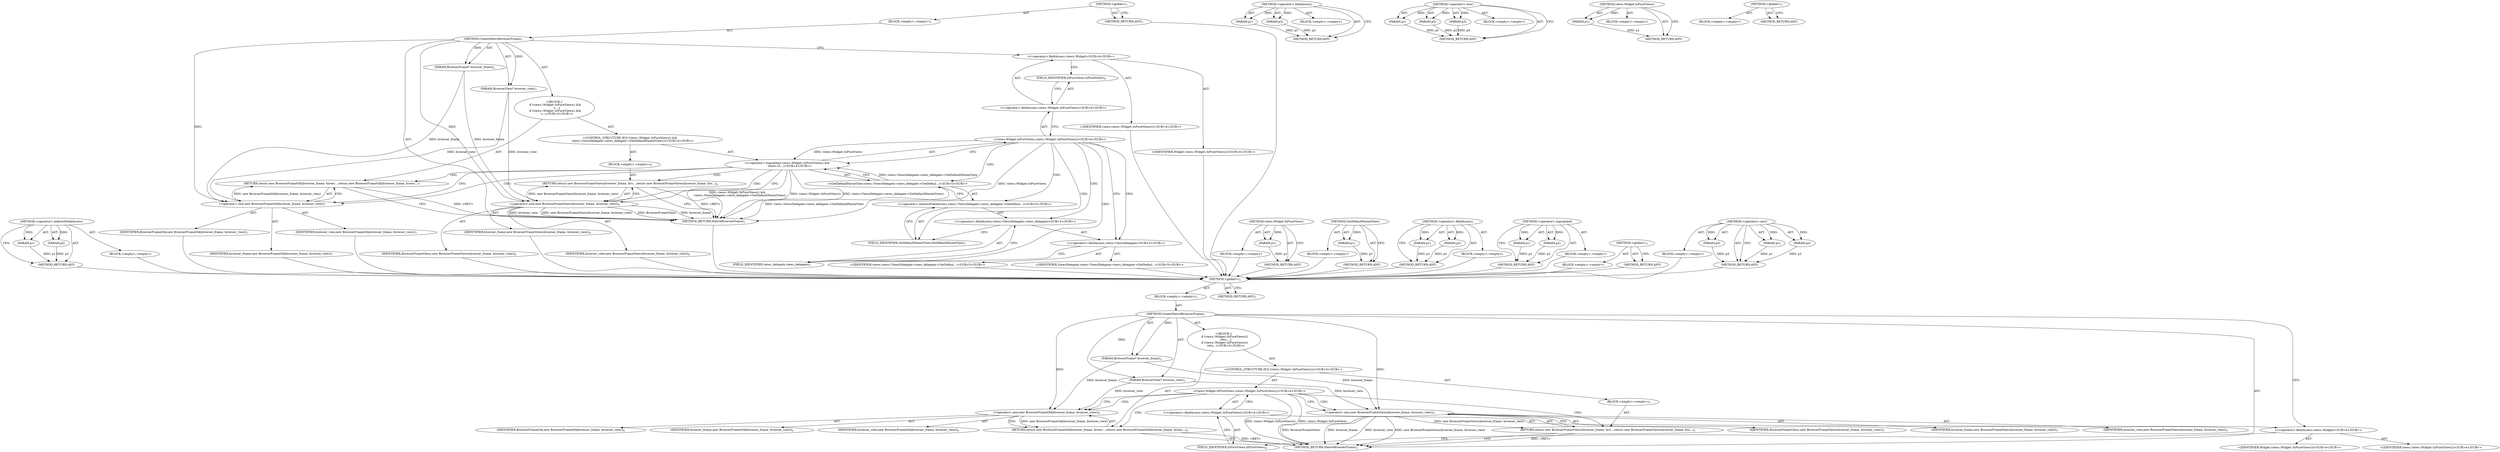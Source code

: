 digraph "&lt;operator&gt;.new" {
vulnerable_6 [label=<(METHOD,&lt;global&gt;)<SUB>1</SUB>>];
vulnerable_7 [label=<(BLOCK,&lt;empty&gt;,&lt;empty&gt;)<SUB>1</SUB>>];
vulnerable_8 [label=<(METHOD,CreateNativeBrowserFrame)<SUB>1</SUB>>];
vulnerable_9 [label=<(PARAM,BrowserFrame* browser_frame)<SUB>2</SUB>>];
vulnerable_10 [label=<(PARAM,BrowserView* browser_view)<SUB>3</SUB>>];
vulnerable_11 [label="<(BLOCK,{
  if (views::Widget::IsPureViews())
     retu...,{
  if (views::Widget::IsPureViews())
     retu...)<SUB>3</SUB>>"];
vulnerable_12 [label="<(CONTROL_STRUCTURE,IF,if (views::Widget::IsPureViews()))<SUB>4</SUB>>"];
vulnerable_13 [label="<(views.Widget.IsPureViews,views::Widget::IsPureViews())<SUB>4</SUB>>"];
vulnerable_14 [label="<(&lt;operator&gt;.fieldAccess,views::Widget::IsPureViews)<SUB>4</SUB>>"];
vulnerable_15 [label="<(&lt;operator&gt;.fieldAccess,views::Widget)<SUB>4</SUB>>"];
vulnerable_16 [label="<(IDENTIFIER,views,views::Widget::IsPureViews())<SUB>4</SUB>>"];
vulnerable_17 [label="<(IDENTIFIER,Widget,views::Widget::IsPureViews())<SUB>4</SUB>>"];
vulnerable_18 [label=<(FIELD_IDENTIFIER,IsPureViews,IsPureViews)<SUB>4</SUB>>];
vulnerable_19 [label=<(BLOCK,&lt;empty&gt;,&lt;empty&gt;)<SUB>5</SUB>>];
vulnerable_20 [label=<(RETURN,return new BrowserFrameViews(browser_frame, bro...,return new BrowserFrameViews(browser_frame, bro...)<SUB>5</SUB>>];
vulnerable_21 [label=<(&lt;operator&gt;.new,new BrowserFrameViews(browser_frame, browser_view))<SUB>5</SUB>>];
vulnerable_22 [label=<(IDENTIFIER,BrowserFrameViews,new BrowserFrameViews(browser_frame, browser_view))<SUB>5</SUB>>];
vulnerable_23 [label=<(IDENTIFIER,browser_frame,new BrowserFrameViews(browser_frame, browser_view))<SUB>5</SUB>>];
vulnerable_24 [label=<(IDENTIFIER,browser_view,new BrowserFrameViews(browser_frame, browser_view))<SUB>5</SUB>>];
vulnerable_25 [label=<(RETURN,return new BrowserFrameGtk(browser_frame, brows...,return new BrowserFrameGtk(browser_frame, brows...)<SUB>6</SUB>>];
vulnerable_26 [label=<(&lt;operator&gt;.new,new BrowserFrameGtk(browser_frame, browser_view))<SUB>6</SUB>>];
vulnerable_27 [label=<(IDENTIFIER,BrowserFrameGtk,new BrowserFrameGtk(browser_frame, browser_view))<SUB>6</SUB>>];
vulnerable_28 [label=<(IDENTIFIER,browser_frame,new BrowserFrameGtk(browser_frame, browser_view))<SUB>6</SUB>>];
vulnerable_29 [label=<(IDENTIFIER,browser_view,new BrowserFrameGtk(browser_frame, browser_view))<SUB>6</SUB>>];
vulnerable_30 [label=<(METHOD_RETURN,NativeBrowserFrame)<SUB>1</SUB>>];
vulnerable_32 [label=<(METHOD_RETURN,ANY)<SUB>1</SUB>>];
vulnerable_61 [label=<(METHOD,&lt;operator&gt;.fieldAccess)>];
vulnerable_62 [label=<(PARAM,p1)>];
vulnerable_63 [label=<(PARAM,p2)>];
vulnerable_64 [label=<(BLOCK,&lt;empty&gt;,&lt;empty&gt;)>];
vulnerable_65 [label=<(METHOD_RETURN,ANY)>];
vulnerable_66 [label=<(METHOD,&lt;operator&gt;.new)>];
vulnerable_67 [label=<(PARAM,p1)>];
vulnerable_68 [label=<(PARAM,p2)>];
vulnerable_69 [label=<(PARAM,p3)>];
vulnerable_70 [label=<(BLOCK,&lt;empty&gt;,&lt;empty&gt;)>];
vulnerable_71 [label=<(METHOD_RETURN,ANY)>];
vulnerable_57 [label=<(METHOD,views.Widget.IsPureViews)>];
vulnerable_58 [label=<(PARAM,p1)>];
vulnerable_59 [label=<(BLOCK,&lt;empty&gt;,&lt;empty&gt;)>];
vulnerable_60 [label=<(METHOD_RETURN,ANY)>];
vulnerable_51 [label=<(METHOD,&lt;global&gt;)<SUB>1</SUB>>];
vulnerable_52 [label=<(BLOCK,&lt;empty&gt;,&lt;empty&gt;)>];
vulnerable_53 [label=<(METHOD_RETURN,ANY)>];
fixed_86 [label=<(METHOD,&lt;operator&gt;.indirectFieldAccess)>];
fixed_87 [label=<(PARAM,p1)>];
fixed_88 [label=<(PARAM,p2)>];
fixed_89 [label=<(BLOCK,&lt;empty&gt;,&lt;empty&gt;)>];
fixed_90 [label=<(METHOD_RETURN,ANY)>];
fixed_6 [label=<(METHOD,&lt;global&gt;)<SUB>1</SUB>>];
fixed_7 [label=<(BLOCK,&lt;empty&gt;,&lt;empty&gt;)<SUB>1</SUB>>];
fixed_8 [label=<(METHOD,CreateNativeBrowserFrame)<SUB>1</SUB>>];
fixed_9 [label=<(PARAM,BrowserFrame* browser_frame)<SUB>2</SUB>>];
fixed_10 [label=<(PARAM,BrowserView* browser_view)<SUB>3</SUB>>];
fixed_11 [label="<(BLOCK,{
  if (views::Widget::IsPureViews() &amp;&amp;
      v...,{
  if (views::Widget::IsPureViews() &amp;&amp;
      v...)<SUB>3</SUB>>"];
fixed_12 [label="<(CONTROL_STRUCTURE,IF,if (views::Widget::IsPureViews() &amp;&amp;
      views::ViewsDelegate::views_delegate-&gt;GetDefaultParentView()))<SUB>4</SUB>>"];
fixed_13 [label="<(&lt;operator&gt;.logicalAnd,views::Widget::IsPureViews() &amp;&amp;
      views::Vi...)<SUB>4</SUB>>"];
fixed_14 [label="<(views.Widget.IsPureViews,views::Widget::IsPureViews())<SUB>4</SUB>>"];
fixed_15 [label="<(&lt;operator&gt;.fieldAccess,views::Widget::IsPureViews)<SUB>4</SUB>>"];
fixed_16 [label="<(&lt;operator&gt;.fieldAccess,views::Widget)<SUB>4</SUB>>"];
fixed_17 [label="<(IDENTIFIER,views,views::Widget::IsPureViews())<SUB>4</SUB>>"];
fixed_18 [label="<(IDENTIFIER,Widget,views::Widget::IsPureViews())<SUB>4</SUB>>"];
fixed_19 [label=<(FIELD_IDENTIFIER,IsPureViews,IsPureViews)<SUB>4</SUB>>];
fixed_20 [label="<(GetDefaultParentView,views::ViewsDelegate::views_delegate-&gt;GetDefaul...)<SUB>5</SUB>>"];
fixed_21 [label="<(&lt;operator&gt;.indirectFieldAccess,views::ViewsDelegate::views_delegate-&gt;GetDefaul...)<SUB>5</SUB>>"];
fixed_22 [label="<(&lt;operator&gt;.fieldAccess,views::ViewsDelegate::views_delegate)<SUB>5</SUB>>"];
fixed_23 [label="<(&lt;operator&gt;.fieldAccess,views::ViewsDelegate)<SUB>5</SUB>>"];
fixed_24 [label="<(IDENTIFIER,views,views::ViewsDelegate::views_delegate-&gt;GetDefaul...)<SUB>5</SUB>>"];
fixed_25 [label="<(IDENTIFIER,ViewsDelegate,views::ViewsDelegate::views_delegate-&gt;GetDefaul...)<SUB>5</SUB>>"];
fixed_26 [label=<(FIELD_IDENTIFIER,views_delegate,views_delegate)<SUB>5</SUB>>];
fixed_27 [label=<(FIELD_IDENTIFIER,GetDefaultParentView,GetDefaultParentView)<SUB>5</SUB>>];
fixed_28 [label=<(BLOCK,&lt;empty&gt;,&lt;empty&gt;)<SUB>6</SUB>>];
fixed_29 [label=<(RETURN,return new BrowserFrameViews(browser_frame, bro...,return new BrowserFrameViews(browser_frame, bro...)<SUB>6</SUB>>];
fixed_30 [label=<(&lt;operator&gt;.new,new BrowserFrameViews(browser_frame, browser_view))<SUB>6</SUB>>];
fixed_31 [label=<(IDENTIFIER,BrowserFrameViews,new BrowserFrameViews(browser_frame, browser_view))<SUB>6</SUB>>];
fixed_32 [label=<(IDENTIFIER,browser_frame,new BrowserFrameViews(browser_frame, browser_view))<SUB>6</SUB>>];
fixed_33 [label=<(IDENTIFIER,browser_view,new BrowserFrameViews(browser_frame, browser_view))<SUB>6</SUB>>];
fixed_34 [label=<(RETURN,return new BrowserFrameGtk(browser_frame, brows...,return new BrowserFrameGtk(browser_frame, brows...)<SUB>7</SUB>>];
fixed_35 [label=<(&lt;operator&gt;.new,new BrowserFrameGtk(browser_frame, browser_view))<SUB>7</SUB>>];
fixed_36 [label=<(IDENTIFIER,BrowserFrameGtk,new BrowserFrameGtk(browser_frame, browser_view))<SUB>7</SUB>>];
fixed_37 [label=<(IDENTIFIER,browser_frame,new BrowserFrameGtk(browser_frame, browser_view))<SUB>7</SUB>>];
fixed_38 [label=<(IDENTIFIER,browser_view,new BrowserFrameGtk(browser_frame, browser_view))<SUB>7</SUB>>];
fixed_39 [label=<(METHOD_RETURN,NativeBrowserFrame)<SUB>1</SUB>>];
fixed_41 [label=<(METHOD_RETURN,ANY)<SUB>1</SUB>>];
fixed_73 [label=<(METHOD,views.Widget.IsPureViews)>];
fixed_74 [label=<(PARAM,p1)>];
fixed_75 [label=<(BLOCK,&lt;empty&gt;,&lt;empty&gt;)>];
fixed_76 [label=<(METHOD_RETURN,ANY)>];
fixed_82 [label=<(METHOD,GetDefaultParentView)>];
fixed_83 [label=<(PARAM,p1)>];
fixed_84 [label=<(BLOCK,&lt;empty&gt;,&lt;empty&gt;)>];
fixed_85 [label=<(METHOD_RETURN,ANY)>];
fixed_77 [label=<(METHOD,&lt;operator&gt;.fieldAccess)>];
fixed_78 [label=<(PARAM,p1)>];
fixed_79 [label=<(PARAM,p2)>];
fixed_80 [label=<(BLOCK,&lt;empty&gt;,&lt;empty&gt;)>];
fixed_81 [label=<(METHOD_RETURN,ANY)>];
fixed_68 [label=<(METHOD,&lt;operator&gt;.logicalAnd)>];
fixed_69 [label=<(PARAM,p1)>];
fixed_70 [label=<(PARAM,p2)>];
fixed_71 [label=<(BLOCK,&lt;empty&gt;,&lt;empty&gt;)>];
fixed_72 [label=<(METHOD_RETURN,ANY)>];
fixed_62 [label=<(METHOD,&lt;global&gt;)<SUB>1</SUB>>];
fixed_63 [label=<(BLOCK,&lt;empty&gt;,&lt;empty&gt;)>];
fixed_64 [label=<(METHOD_RETURN,ANY)>];
fixed_91 [label=<(METHOD,&lt;operator&gt;.new)>];
fixed_92 [label=<(PARAM,p1)>];
fixed_93 [label=<(PARAM,p2)>];
fixed_94 [label=<(PARAM,p3)>];
fixed_95 [label=<(BLOCK,&lt;empty&gt;,&lt;empty&gt;)>];
fixed_96 [label=<(METHOD_RETURN,ANY)>];
vulnerable_6 -> vulnerable_7  [key=0, label="AST: "];
vulnerable_6 -> vulnerable_32  [key=0, label="AST: "];
vulnerable_6 -> vulnerable_32  [key=1, label="CFG: "];
vulnerable_7 -> vulnerable_8  [key=0, label="AST: "];
vulnerable_8 -> vulnerable_9  [key=0, label="AST: "];
vulnerable_8 -> vulnerable_9  [key=1, label="DDG: "];
vulnerable_8 -> vulnerable_10  [key=0, label="AST: "];
vulnerable_8 -> vulnerable_10  [key=1, label="DDG: "];
vulnerable_8 -> vulnerable_11  [key=0, label="AST: "];
vulnerable_8 -> vulnerable_30  [key=0, label="AST: "];
vulnerable_8 -> vulnerable_15  [key=0, label="CFG: "];
vulnerable_8 -> vulnerable_26  [key=0, label="DDG: "];
vulnerable_8 -> vulnerable_21  [key=0, label="DDG: "];
vulnerable_9 -> vulnerable_26  [key=0, label="DDG: browser_frame"];
vulnerable_9 -> vulnerable_21  [key=0, label="DDG: browser_frame"];
vulnerable_10 -> vulnerable_26  [key=0, label="DDG: browser_view"];
vulnerable_10 -> vulnerable_21  [key=0, label="DDG: browser_view"];
vulnerable_11 -> vulnerable_12  [key=0, label="AST: "];
vulnerable_11 -> vulnerable_25  [key=0, label="AST: "];
vulnerable_12 -> vulnerable_13  [key=0, label="AST: "];
vulnerable_12 -> vulnerable_19  [key=0, label="AST: "];
vulnerable_13 -> vulnerable_14  [key=0, label="AST: "];
vulnerable_13 -> vulnerable_21  [key=0, label="CFG: "];
vulnerable_13 -> vulnerable_21  [key=1, label="CDG: "];
vulnerable_13 -> vulnerable_26  [key=0, label="CFG: "];
vulnerable_13 -> vulnerable_26  [key=1, label="CDG: "];
vulnerable_13 -> vulnerable_30  [key=0, label="DDG: views::Widget::IsPureViews"];
vulnerable_13 -> vulnerable_30  [key=1, label="DDG: views::Widget::IsPureViews()"];
vulnerable_13 -> vulnerable_20  [key=0, label="CDG: "];
vulnerable_13 -> vulnerable_25  [key=0, label="CDG: "];
vulnerable_14 -> vulnerable_15  [key=0, label="AST: "];
vulnerable_14 -> vulnerable_18  [key=0, label="AST: "];
vulnerable_14 -> vulnerable_13  [key=0, label="CFG: "];
vulnerable_15 -> vulnerable_16  [key=0, label="AST: "];
vulnerable_15 -> vulnerable_17  [key=0, label="AST: "];
vulnerable_15 -> vulnerable_18  [key=0, label="CFG: "];
vulnerable_18 -> vulnerable_14  [key=0, label="CFG: "];
vulnerable_19 -> vulnerable_20  [key=0, label="AST: "];
vulnerable_20 -> vulnerable_21  [key=0, label="AST: "];
vulnerable_20 -> vulnerable_30  [key=0, label="CFG: "];
vulnerable_20 -> vulnerable_30  [key=1, label="DDG: &lt;RET&gt;"];
vulnerable_21 -> vulnerable_22  [key=0, label="AST: "];
vulnerable_21 -> vulnerable_23  [key=0, label="AST: "];
vulnerable_21 -> vulnerable_24  [key=0, label="AST: "];
vulnerable_21 -> vulnerable_20  [key=0, label="CFG: "];
vulnerable_21 -> vulnerable_20  [key=1, label="DDG: new BrowserFrameViews(browser_frame, browser_view)"];
vulnerable_21 -> vulnerable_30  [key=0, label="DDG: BrowserFrameViews"];
vulnerable_21 -> vulnerable_30  [key=1, label="DDG: browser_frame"];
vulnerable_21 -> vulnerable_30  [key=2, label="DDG: browser_view"];
vulnerable_21 -> vulnerable_30  [key=3, label="DDG: new BrowserFrameViews(browser_frame, browser_view)"];
vulnerable_25 -> vulnerable_26  [key=0, label="AST: "];
vulnerable_25 -> vulnerable_30  [key=0, label="CFG: "];
vulnerable_25 -> vulnerable_30  [key=1, label="DDG: &lt;RET&gt;"];
vulnerable_26 -> vulnerable_27  [key=0, label="AST: "];
vulnerable_26 -> vulnerable_28  [key=0, label="AST: "];
vulnerable_26 -> vulnerable_29  [key=0, label="AST: "];
vulnerable_26 -> vulnerable_25  [key=0, label="CFG: "];
vulnerable_26 -> vulnerable_25  [key=1, label="DDG: new BrowserFrameGtk(browser_frame, browser_view)"];
vulnerable_61 -> vulnerable_62  [key=0, label="AST: "];
vulnerable_61 -> vulnerable_62  [key=1, label="DDG: "];
vulnerable_61 -> vulnerable_64  [key=0, label="AST: "];
vulnerable_61 -> vulnerable_63  [key=0, label="AST: "];
vulnerable_61 -> vulnerable_63  [key=1, label="DDG: "];
vulnerable_61 -> vulnerable_65  [key=0, label="AST: "];
vulnerable_61 -> vulnerable_65  [key=1, label="CFG: "];
vulnerable_62 -> vulnerable_65  [key=0, label="DDG: p1"];
vulnerable_63 -> vulnerable_65  [key=0, label="DDG: p2"];
vulnerable_66 -> vulnerable_67  [key=0, label="AST: "];
vulnerable_66 -> vulnerable_67  [key=1, label="DDG: "];
vulnerable_66 -> vulnerable_70  [key=0, label="AST: "];
vulnerable_66 -> vulnerable_68  [key=0, label="AST: "];
vulnerable_66 -> vulnerable_68  [key=1, label="DDG: "];
vulnerable_66 -> vulnerable_71  [key=0, label="AST: "];
vulnerable_66 -> vulnerable_71  [key=1, label="CFG: "];
vulnerable_66 -> vulnerable_69  [key=0, label="AST: "];
vulnerable_66 -> vulnerable_69  [key=1, label="DDG: "];
vulnerable_67 -> vulnerable_71  [key=0, label="DDG: p1"];
vulnerable_68 -> vulnerable_71  [key=0, label="DDG: p2"];
vulnerable_69 -> vulnerable_71  [key=0, label="DDG: p3"];
vulnerable_57 -> vulnerable_58  [key=0, label="AST: "];
vulnerable_57 -> vulnerable_58  [key=1, label="DDG: "];
vulnerable_57 -> vulnerable_59  [key=0, label="AST: "];
vulnerable_57 -> vulnerable_60  [key=0, label="AST: "];
vulnerable_57 -> vulnerable_60  [key=1, label="CFG: "];
vulnerable_58 -> vulnerable_60  [key=0, label="DDG: p1"];
vulnerable_51 -> vulnerable_52  [key=0, label="AST: "];
vulnerable_51 -> vulnerable_53  [key=0, label="AST: "];
vulnerable_51 -> vulnerable_53  [key=1, label="CFG: "];
fixed_86 -> fixed_87  [key=0, label="AST: "];
fixed_86 -> fixed_87  [key=1, label="DDG: "];
fixed_86 -> fixed_89  [key=0, label="AST: "];
fixed_86 -> fixed_88  [key=0, label="AST: "];
fixed_86 -> fixed_88  [key=1, label="DDG: "];
fixed_86 -> fixed_90  [key=0, label="AST: "];
fixed_86 -> fixed_90  [key=1, label="CFG: "];
fixed_87 -> fixed_90  [key=0, label="DDG: p1"];
fixed_88 -> fixed_90  [key=0, label="DDG: p2"];
fixed_89 -> vulnerable_6  [key=0];
fixed_90 -> vulnerable_6  [key=0];
fixed_6 -> fixed_7  [key=0, label="AST: "];
fixed_6 -> fixed_41  [key=0, label="AST: "];
fixed_6 -> fixed_41  [key=1, label="CFG: "];
fixed_7 -> fixed_8  [key=0, label="AST: "];
fixed_8 -> fixed_9  [key=0, label="AST: "];
fixed_8 -> fixed_9  [key=1, label="DDG: "];
fixed_8 -> fixed_10  [key=0, label="AST: "];
fixed_8 -> fixed_10  [key=1, label="DDG: "];
fixed_8 -> fixed_11  [key=0, label="AST: "];
fixed_8 -> fixed_39  [key=0, label="AST: "];
fixed_8 -> fixed_16  [key=0, label="CFG: "];
fixed_8 -> fixed_35  [key=0, label="DDG: "];
fixed_8 -> fixed_30  [key=0, label="DDG: "];
fixed_9 -> fixed_35  [key=0, label="DDG: browser_frame"];
fixed_9 -> fixed_30  [key=0, label="DDG: browser_frame"];
fixed_10 -> fixed_35  [key=0, label="DDG: browser_view"];
fixed_10 -> fixed_30  [key=0, label="DDG: browser_view"];
fixed_11 -> fixed_12  [key=0, label="AST: "];
fixed_11 -> fixed_34  [key=0, label="AST: "];
fixed_12 -> fixed_13  [key=0, label="AST: "];
fixed_12 -> fixed_28  [key=0, label="AST: "];
fixed_13 -> fixed_14  [key=0, label="AST: "];
fixed_13 -> fixed_20  [key=0, label="AST: "];
fixed_13 -> fixed_30  [key=0, label="CFG: "];
fixed_13 -> fixed_30  [key=1, label="CDG: "];
fixed_13 -> fixed_35  [key=0, label="CFG: "];
fixed_13 -> fixed_35  [key=1, label="CDG: "];
fixed_13 -> fixed_39  [key=0, label="DDG: views::Widget::IsPureViews()"];
fixed_13 -> fixed_39  [key=1, label="DDG: views::ViewsDelegate::views_delegate-&gt;GetDefaultParentView()"];
fixed_13 -> fixed_39  [key=2, label="DDG: views::Widget::IsPureViews() &amp;&amp;
      views::ViewsDelegate::views_delegate-&gt;GetDefaultParentView()"];
fixed_13 -> fixed_29  [key=0, label="CDG: "];
fixed_13 -> fixed_34  [key=0, label="CDG: "];
fixed_14 -> fixed_15  [key=0, label="AST: "];
fixed_14 -> fixed_13  [key=0, label="CFG: "];
fixed_14 -> fixed_13  [key=1, label="DDG: views::Widget::IsPureViews"];
fixed_14 -> fixed_23  [key=0, label="CFG: "];
fixed_14 -> fixed_23  [key=1, label="CDG: "];
fixed_14 -> fixed_39  [key=0, label="DDG: views::Widget::IsPureViews"];
fixed_14 -> fixed_21  [key=0, label="CDG: "];
fixed_14 -> fixed_26  [key=0, label="CDG: "];
fixed_14 -> fixed_20  [key=0, label="CDG: "];
fixed_14 -> fixed_22  [key=0, label="CDG: "];
fixed_14 -> fixed_27  [key=0, label="CDG: "];
fixed_15 -> fixed_16  [key=0, label="AST: "];
fixed_15 -> fixed_19  [key=0, label="AST: "];
fixed_15 -> fixed_14  [key=0, label="CFG: "];
fixed_16 -> fixed_17  [key=0, label="AST: "];
fixed_16 -> fixed_18  [key=0, label="AST: "];
fixed_16 -> fixed_19  [key=0, label="CFG: "];
fixed_17 -> vulnerable_6  [key=0];
fixed_18 -> vulnerable_6  [key=0];
fixed_19 -> fixed_15  [key=0, label="CFG: "];
fixed_20 -> fixed_21  [key=0, label="AST: "];
fixed_20 -> fixed_13  [key=0, label="CFG: "];
fixed_20 -> fixed_13  [key=1, label="DDG: views::ViewsDelegate::views_delegate-&gt;GetDefaultParentView"];
fixed_20 -> fixed_39  [key=0, label="DDG: views::ViewsDelegate::views_delegate-&gt;GetDefaultParentView"];
fixed_21 -> fixed_22  [key=0, label="AST: "];
fixed_21 -> fixed_27  [key=0, label="AST: "];
fixed_21 -> fixed_20  [key=0, label="CFG: "];
fixed_22 -> fixed_23  [key=0, label="AST: "];
fixed_22 -> fixed_26  [key=0, label="AST: "];
fixed_22 -> fixed_27  [key=0, label="CFG: "];
fixed_23 -> fixed_24  [key=0, label="AST: "];
fixed_23 -> fixed_25  [key=0, label="AST: "];
fixed_23 -> fixed_26  [key=0, label="CFG: "];
fixed_24 -> vulnerable_6  [key=0];
fixed_25 -> vulnerable_6  [key=0];
fixed_26 -> fixed_22  [key=0, label="CFG: "];
fixed_27 -> fixed_21  [key=0, label="CFG: "];
fixed_28 -> fixed_29  [key=0, label="AST: "];
fixed_29 -> fixed_30  [key=0, label="AST: "];
fixed_29 -> fixed_39  [key=0, label="CFG: "];
fixed_29 -> fixed_39  [key=1, label="DDG: &lt;RET&gt;"];
fixed_30 -> fixed_31  [key=0, label="AST: "];
fixed_30 -> fixed_32  [key=0, label="AST: "];
fixed_30 -> fixed_33  [key=0, label="AST: "];
fixed_30 -> fixed_29  [key=0, label="CFG: "];
fixed_30 -> fixed_29  [key=1, label="DDG: new BrowserFrameViews(browser_frame, browser_view)"];
fixed_30 -> fixed_39  [key=0, label="DDG: BrowserFrameViews"];
fixed_30 -> fixed_39  [key=1, label="DDG: browser_frame"];
fixed_30 -> fixed_39  [key=2, label="DDG: browser_view"];
fixed_30 -> fixed_39  [key=3, label="DDG: new BrowserFrameViews(browser_frame, browser_view)"];
fixed_31 -> vulnerable_6  [key=0];
fixed_32 -> vulnerable_6  [key=0];
fixed_33 -> vulnerable_6  [key=0];
fixed_34 -> fixed_35  [key=0, label="AST: "];
fixed_34 -> fixed_39  [key=0, label="CFG: "];
fixed_34 -> fixed_39  [key=1, label="DDG: &lt;RET&gt;"];
fixed_35 -> fixed_36  [key=0, label="AST: "];
fixed_35 -> fixed_37  [key=0, label="AST: "];
fixed_35 -> fixed_38  [key=0, label="AST: "];
fixed_35 -> fixed_34  [key=0, label="CFG: "];
fixed_35 -> fixed_34  [key=1, label="DDG: new BrowserFrameGtk(browser_frame, browser_view)"];
fixed_36 -> vulnerable_6  [key=0];
fixed_37 -> vulnerable_6  [key=0];
fixed_38 -> vulnerable_6  [key=0];
fixed_39 -> vulnerable_6  [key=0];
fixed_41 -> vulnerable_6  [key=0];
fixed_73 -> fixed_74  [key=0, label="AST: "];
fixed_73 -> fixed_74  [key=1, label="DDG: "];
fixed_73 -> fixed_75  [key=0, label="AST: "];
fixed_73 -> fixed_76  [key=0, label="AST: "];
fixed_73 -> fixed_76  [key=1, label="CFG: "];
fixed_74 -> fixed_76  [key=0, label="DDG: p1"];
fixed_75 -> vulnerable_6  [key=0];
fixed_76 -> vulnerable_6  [key=0];
fixed_82 -> fixed_83  [key=0, label="AST: "];
fixed_82 -> fixed_83  [key=1, label="DDG: "];
fixed_82 -> fixed_84  [key=0, label="AST: "];
fixed_82 -> fixed_85  [key=0, label="AST: "];
fixed_82 -> fixed_85  [key=1, label="CFG: "];
fixed_83 -> fixed_85  [key=0, label="DDG: p1"];
fixed_84 -> vulnerable_6  [key=0];
fixed_85 -> vulnerable_6  [key=0];
fixed_77 -> fixed_78  [key=0, label="AST: "];
fixed_77 -> fixed_78  [key=1, label="DDG: "];
fixed_77 -> fixed_80  [key=0, label="AST: "];
fixed_77 -> fixed_79  [key=0, label="AST: "];
fixed_77 -> fixed_79  [key=1, label="DDG: "];
fixed_77 -> fixed_81  [key=0, label="AST: "];
fixed_77 -> fixed_81  [key=1, label="CFG: "];
fixed_78 -> fixed_81  [key=0, label="DDG: p1"];
fixed_79 -> fixed_81  [key=0, label="DDG: p2"];
fixed_80 -> vulnerable_6  [key=0];
fixed_81 -> vulnerable_6  [key=0];
fixed_68 -> fixed_69  [key=0, label="AST: "];
fixed_68 -> fixed_69  [key=1, label="DDG: "];
fixed_68 -> fixed_71  [key=0, label="AST: "];
fixed_68 -> fixed_70  [key=0, label="AST: "];
fixed_68 -> fixed_70  [key=1, label="DDG: "];
fixed_68 -> fixed_72  [key=0, label="AST: "];
fixed_68 -> fixed_72  [key=1, label="CFG: "];
fixed_69 -> fixed_72  [key=0, label="DDG: p1"];
fixed_70 -> fixed_72  [key=0, label="DDG: p2"];
fixed_71 -> vulnerable_6  [key=0];
fixed_72 -> vulnerable_6  [key=0];
fixed_62 -> fixed_63  [key=0, label="AST: "];
fixed_62 -> fixed_64  [key=0, label="AST: "];
fixed_62 -> fixed_64  [key=1, label="CFG: "];
fixed_63 -> vulnerable_6  [key=0];
fixed_64 -> vulnerable_6  [key=0];
fixed_91 -> fixed_92  [key=0, label="AST: "];
fixed_91 -> fixed_92  [key=1, label="DDG: "];
fixed_91 -> fixed_95  [key=0, label="AST: "];
fixed_91 -> fixed_93  [key=0, label="AST: "];
fixed_91 -> fixed_93  [key=1, label="DDG: "];
fixed_91 -> fixed_96  [key=0, label="AST: "];
fixed_91 -> fixed_96  [key=1, label="CFG: "];
fixed_91 -> fixed_94  [key=0, label="AST: "];
fixed_91 -> fixed_94  [key=1, label="DDG: "];
fixed_92 -> fixed_96  [key=0, label="DDG: p1"];
fixed_93 -> fixed_96  [key=0, label="DDG: p2"];
fixed_94 -> fixed_96  [key=0, label="DDG: p3"];
fixed_95 -> vulnerable_6  [key=0];
fixed_96 -> vulnerable_6  [key=0];
}
